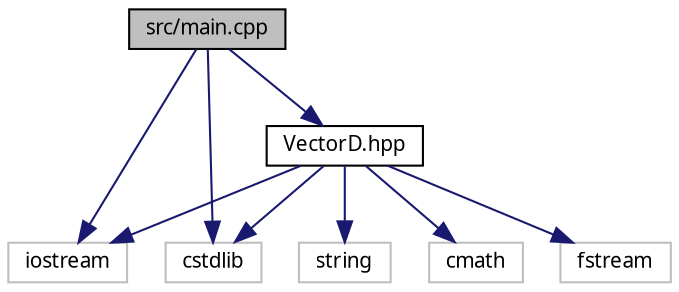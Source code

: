 digraph "src/main.cpp"
{
  bgcolor="transparent";
  edge [fontname="Helvetica#FreeSans",fontsize="10",labelfontname="Helvetica#FreeSans",labelfontsize="10"];
  node [fontname="Helvetica#FreeSans",fontsize="10",shape=record];
  Node0 [label="src/main.cpp",height=0.2,width=0.4,color="black", fillcolor="grey75", style="filled", fontcolor="black"];
  Node0 -> Node1 [color="midnightblue",fontsize="10",style="solid",fontname="Helvetica#FreeSans"];
  Node1 [label="iostream",height=0.2,width=0.4,color="grey75"];
  Node0 -> Node2 [color="midnightblue",fontsize="10",style="solid",fontname="Helvetica#FreeSans"];
  Node2 [label="cstdlib",height=0.2,width=0.4,color="grey75"];
  Node0 -> Node3 [color="midnightblue",fontsize="10",style="solid",fontname="Helvetica#FreeSans"];
  Node3 [label="VectorD.hpp",height=0.2,width=0.4,color="black",URL="$VectorD_8hpp.html"];
  Node3 -> Node1 [color="midnightblue",fontsize="10",style="solid",fontname="Helvetica#FreeSans"];
  Node3 -> Node4 [color="midnightblue",fontsize="10",style="solid",fontname="Helvetica#FreeSans"];
  Node4 [label="string",height=0.2,width=0.4,color="grey75"];
  Node3 -> Node5 [color="midnightblue",fontsize="10",style="solid",fontname="Helvetica#FreeSans"];
  Node5 [label="cmath",height=0.2,width=0.4,color="grey75"];
  Node3 -> Node2 [color="midnightblue",fontsize="10",style="solid",fontname="Helvetica#FreeSans"];
  Node3 -> Node6 [color="midnightblue",fontsize="10",style="solid",fontname="Helvetica#FreeSans"];
  Node6 [label="fstream",height=0.2,width=0.4,color="grey75"];
}
